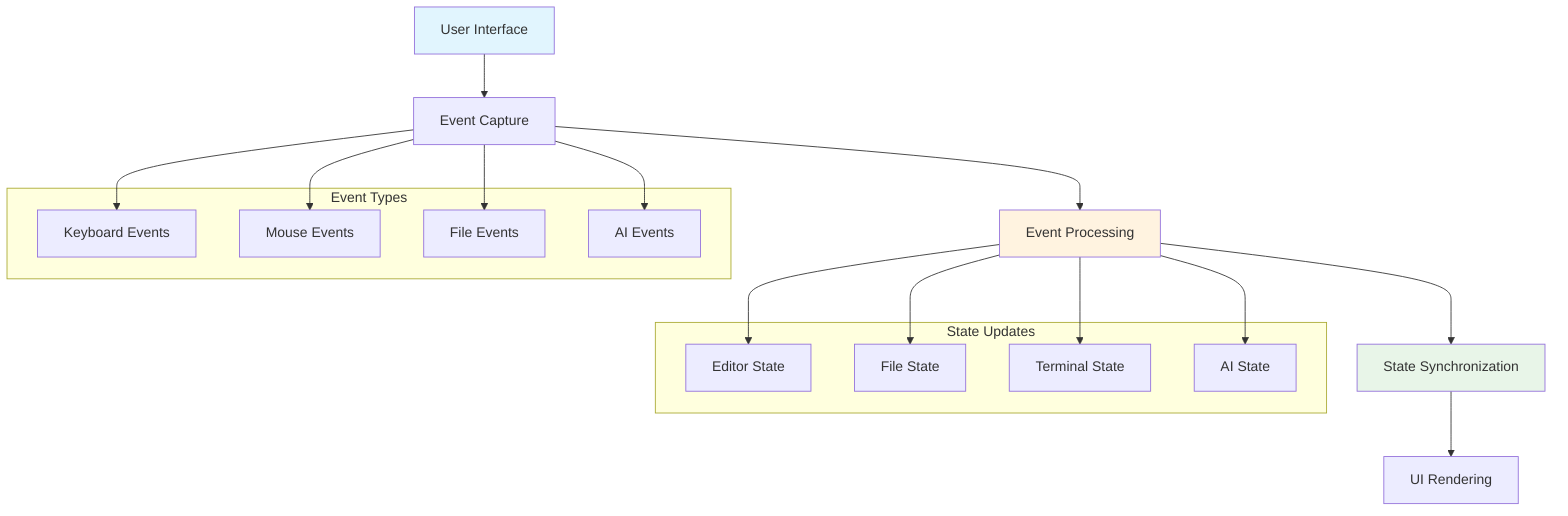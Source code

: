 flowchart TD
    UI[User Interface] --> EV[Event Capture]
    EV --> VP[Event Processing]
    VP --> SS[State Synchronization]
    SS --> UR[UI Rendering]
    
    subgraph "Event Types"
        KE[Keyboard Events]
        ME[Mouse Events]
        FE[File Events]
        AE[AI Events]
    end
    
    EV --> KE
    EV --> ME
    EV --> FE
    EV --> AE
    
    subgraph "State Updates"
        ES[Editor State]
        FS[File State]
        TS[Terminal State]
        AS[AI State]
    end
    
    VP --> ES
    VP --> FS
    VP --> TS
    VP --> AS
    
    style UI fill:#e1f5fe
    style VP fill:#fff3e0
    style SS fill:#e8f5e8
